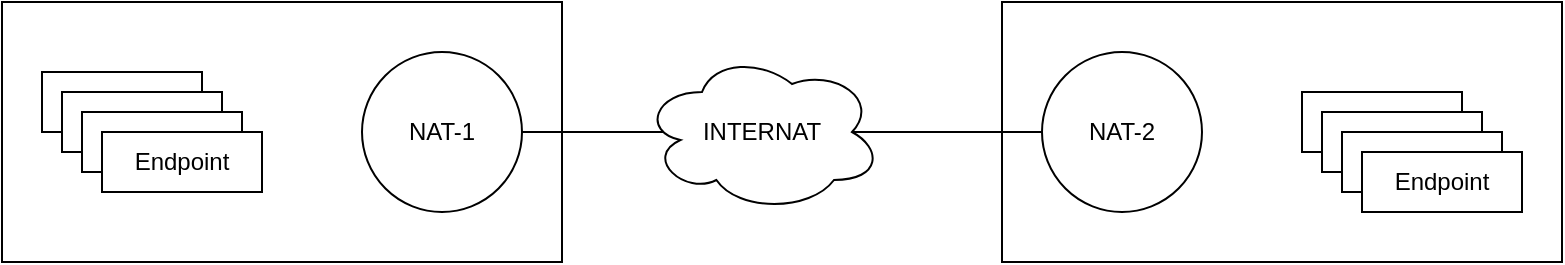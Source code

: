 <mxfile version="20.8.11" type="github"><diagram id="etIfOeC060YShxBTrMnQ" name="第 1 页"><mxGraphModel dx="1267" dy="792" grid="1" gridSize="10" guides="1" tooltips="1" connect="1" arrows="1" fold="1" page="1" pageScale="1" pageWidth="827" pageHeight="1169" math="0" shadow="0"><root><mxCell id="0"/><mxCell id="1" parent="0"/><UserObject label="" tags="" id="wqgIWE3sCVetIuQpv6Sk-18"><mxCell style="group" parent="1" vertex="1" connectable="0"><mxGeometry x="24" y="80" width="780" height="130" as="geometry"/></mxCell></UserObject><mxCell id="wqgIWE3sCVetIuQpv6Sk-16" value="" style="rounded=0;whiteSpace=wrap;html=1;" parent="wqgIWE3sCVetIuQpv6Sk-18" vertex="1"><mxGeometry x="500" width="280" height="130" as="geometry"/></mxCell><mxCell id="wqgIWE3sCVetIuQpv6Sk-15" value="" style="rounded=0;whiteSpace=wrap;html=1;" parent="wqgIWE3sCVetIuQpv6Sk-18" vertex="1"><mxGeometry width="280" height="130" as="geometry"/></mxCell><mxCell id="wqgIWE3sCVetIuQpv6Sk-2" value="NAT-1" style="ellipse;whiteSpace=wrap;html=1;aspect=fixed;" parent="wqgIWE3sCVetIuQpv6Sk-18" vertex="1"><mxGeometry x="180" y="25" width="80" height="80" as="geometry"/></mxCell><mxCell id="wqgIWE3sCVetIuQpv6Sk-3" value="NAT-2" style="ellipse;whiteSpace=wrap;html=1;aspect=fixed;" parent="wqgIWE3sCVetIuQpv6Sk-18" vertex="1"><mxGeometry x="520" y="25" width="80" height="80" as="geometry"/></mxCell><mxCell id="wqgIWE3sCVetIuQpv6Sk-4" value="" style="curved=1;endArrow=none;html=1;rounded=0;exitX=0;exitY=0.5;exitDx=0;exitDy=0;entryX=1;entryY=0.5;entryDx=0;entryDy=0;endFill=0;" parent="wqgIWE3sCVetIuQpv6Sk-18" source="wqgIWE3sCVetIuQpv6Sk-3" target="wqgIWE3sCVetIuQpv6Sk-2" edge="1"><mxGeometry width="50" height="50" relative="1" as="geometry"><mxPoint x="440" y="175" as="sourcePoint"/><mxPoint x="490" y="125" as="targetPoint"/></mxGeometry></mxCell><mxCell id="wqgIWE3sCVetIuQpv6Sk-1" value="INTERNAT" style="ellipse;shape=cloud;whiteSpace=wrap;html=1;" parent="wqgIWE3sCVetIuQpv6Sk-18" vertex="1"><mxGeometry x="320" y="25" width="120" height="80" as="geometry"/></mxCell><mxCell id="wqgIWE3sCVetIuQpv6Sk-6" value="Endpoint" style="rounded=0;whiteSpace=wrap;html=1;" parent="wqgIWE3sCVetIuQpv6Sk-18" vertex="1"><mxGeometry x="650" y="45" width="80" height="30" as="geometry"/></mxCell><mxCell id="wqgIWE3sCVetIuQpv6Sk-7" value="Endpoint" style="rounded=0;whiteSpace=wrap;html=1;" parent="wqgIWE3sCVetIuQpv6Sk-18" vertex="1"><mxGeometry x="660" y="55" width="80" height="30" as="geometry"/></mxCell><mxCell id="wqgIWE3sCVetIuQpv6Sk-8" value="Endpoint" style="rounded=0;whiteSpace=wrap;html=1;" parent="wqgIWE3sCVetIuQpv6Sk-18" vertex="1"><mxGeometry x="670" y="65" width="80" height="30" as="geometry"/></mxCell><mxCell id="wqgIWE3sCVetIuQpv6Sk-9" value="Endpoint" style="rounded=0;whiteSpace=wrap;html=1;" parent="wqgIWE3sCVetIuQpv6Sk-18" vertex="1"><mxGeometry x="680" y="75" width="80" height="30" as="geometry"/></mxCell><mxCell id="wqgIWE3sCVetIuQpv6Sk-10" value="Endpoint" style="rounded=0;whiteSpace=wrap;html=1;" parent="wqgIWE3sCVetIuQpv6Sk-18" vertex="1"><mxGeometry x="20" y="35" width="80" height="30" as="geometry"/></mxCell><mxCell id="wqgIWE3sCVetIuQpv6Sk-11" value="Endpoint" style="rounded=0;whiteSpace=wrap;html=1;" parent="wqgIWE3sCVetIuQpv6Sk-18" vertex="1"><mxGeometry x="30" y="45" width="80" height="30" as="geometry"/></mxCell><mxCell id="wqgIWE3sCVetIuQpv6Sk-12" value="Endpoint" style="rounded=0;whiteSpace=wrap;html=1;" parent="wqgIWE3sCVetIuQpv6Sk-18" vertex="1"><mxGeometry x="40" y="55" width="80" height="30" as="geometry"/></mxCell><mxCell id="wqgIWE3sCVetIuQpv6Sk-13" value="Endpoint" style="rounded=0;whiteSpace=wrap;html=1;" parent="wqgIWE3sCVetIuQpv6Sk-18" vertex="1"><mxGeometry x="50" y="65" width="80" height="30" as="geometry"/></mxCell></root></mxGraphModel></diagram></mxfile>